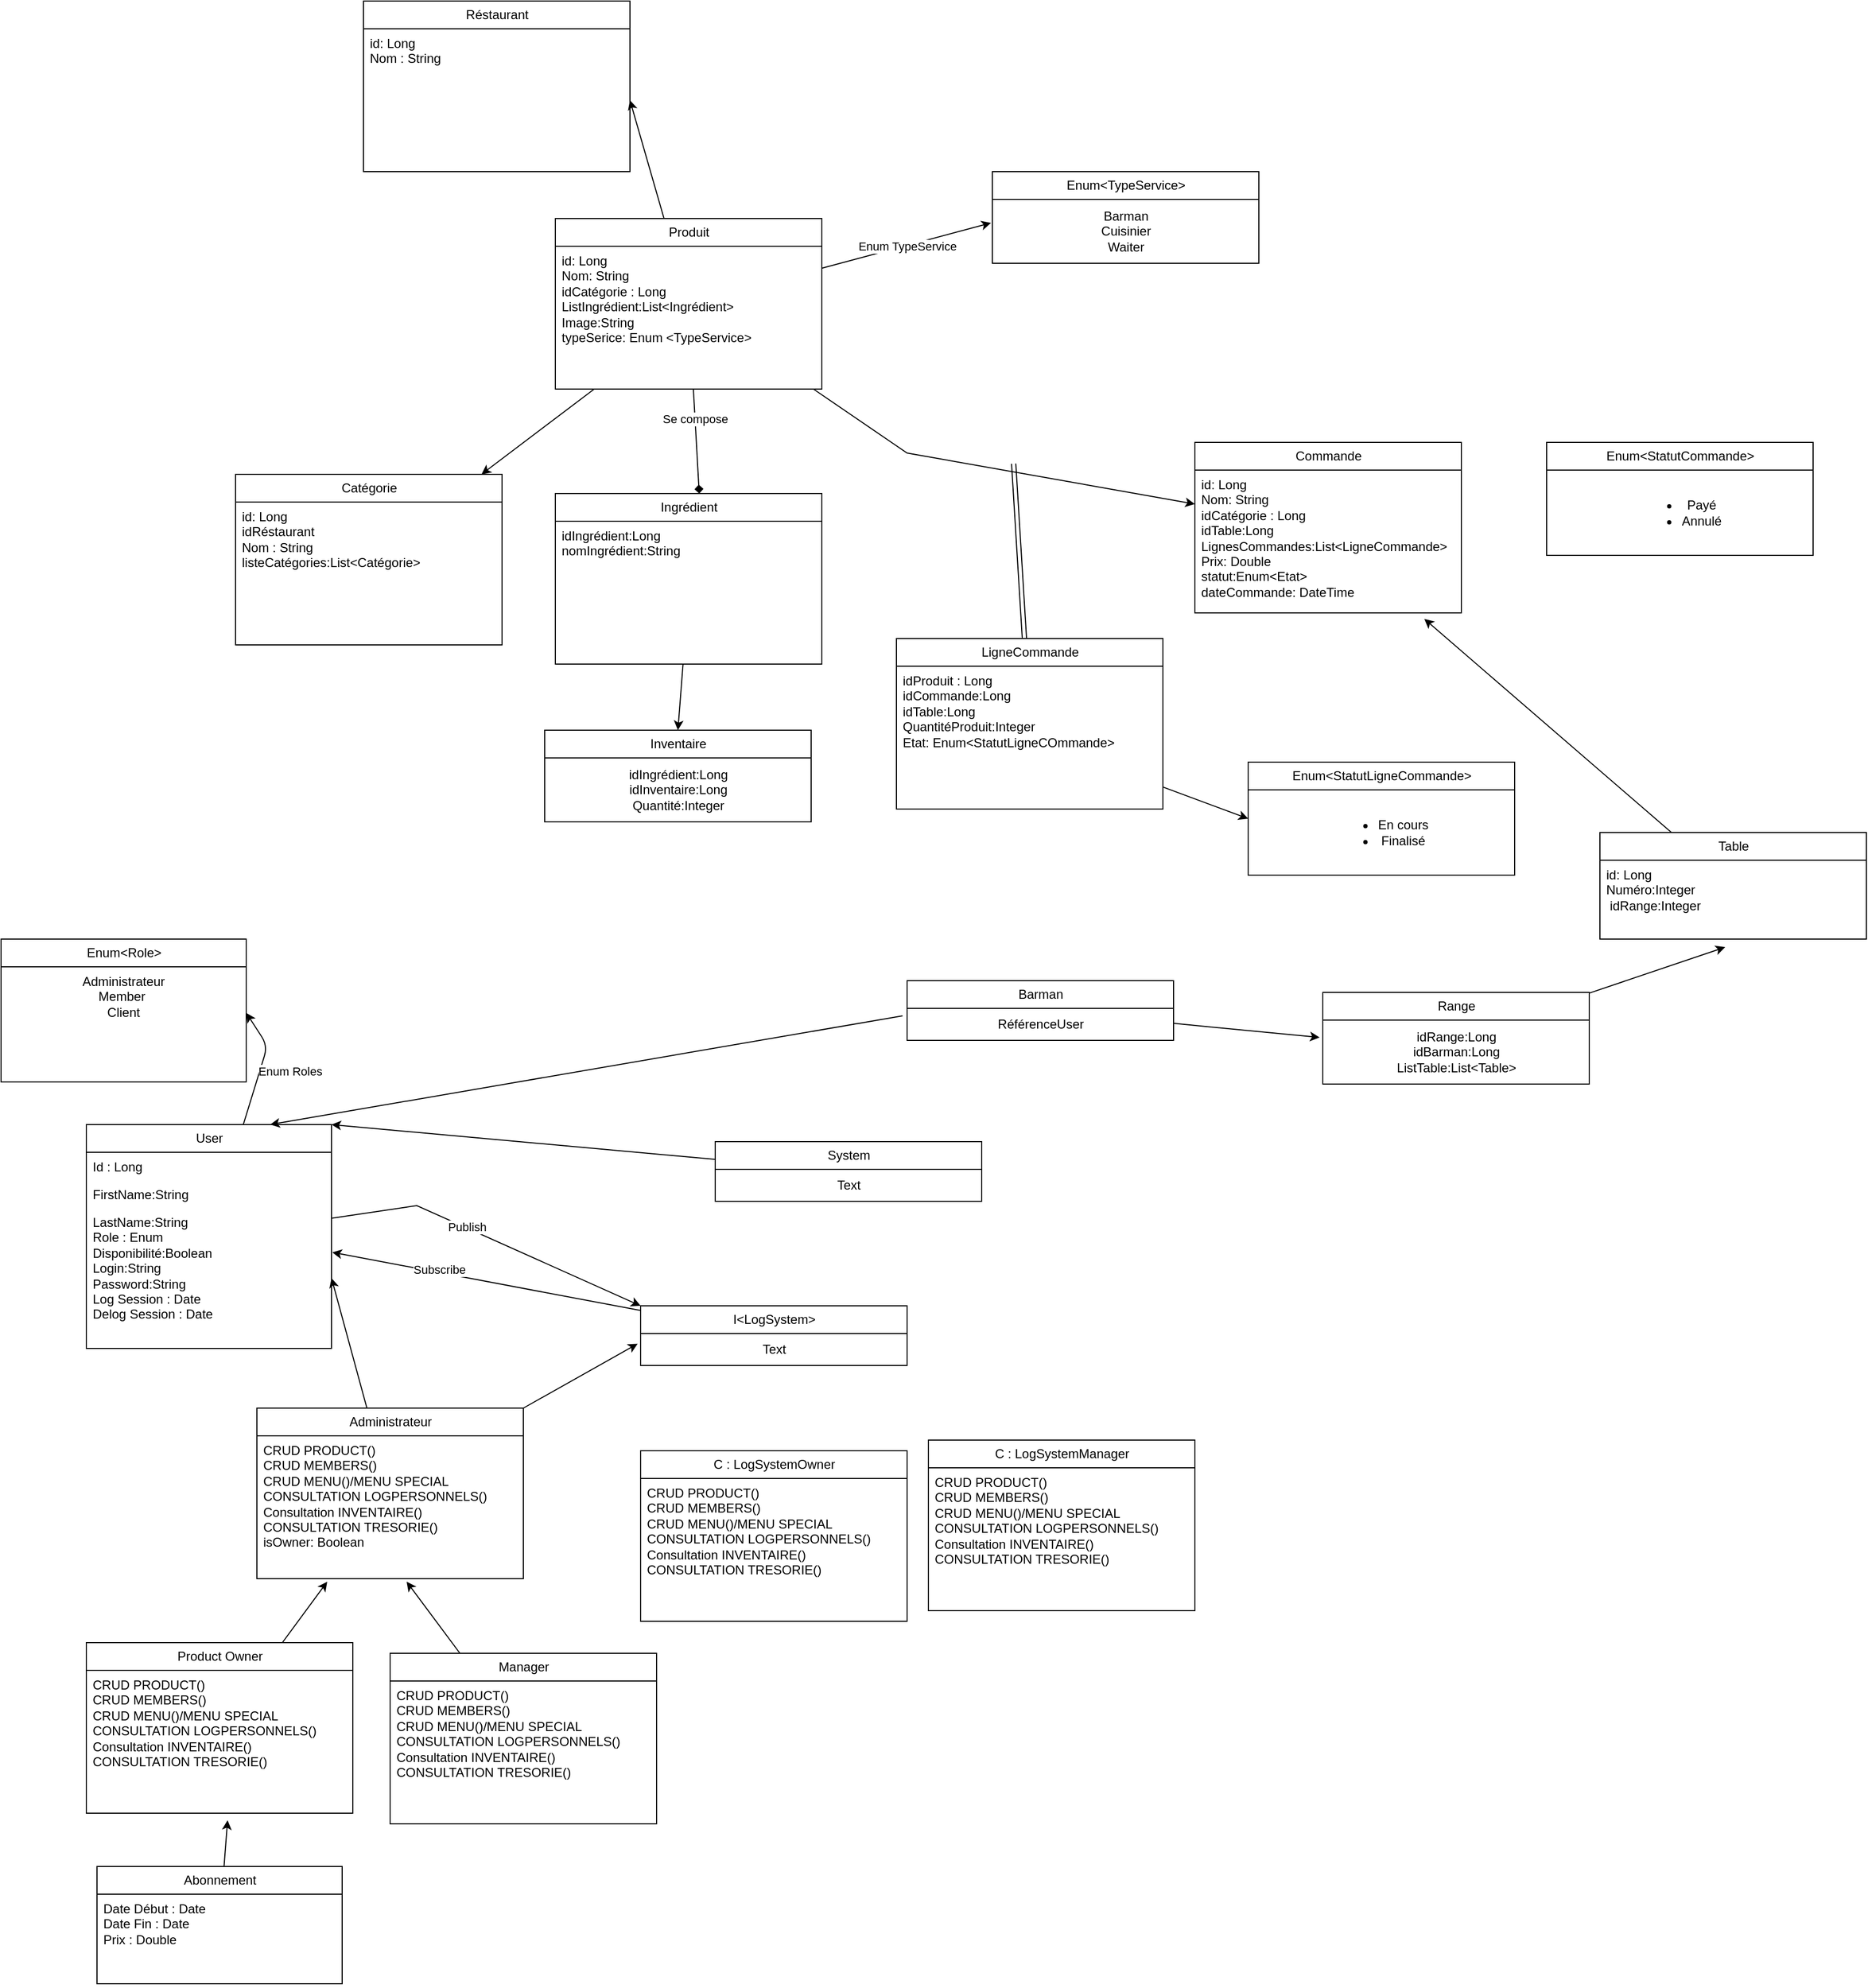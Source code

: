 <mxfile>
    <diagram id="D_yOysUz6xEoXQwPVlo7" name="Page-1">
        <mxGraphModel dx="742" dy="1527" grid="1" gridSize="10" guides="1" tooltips="1" connect="1" arrows="1" fold="1" page="1" pageScale="1" pageWidth="850" pageHeight="1100" math="0" shadow="0">
            <root>
                <mxCell id="0"/>
                <mxCell id="1" parent="0"/>
                <mxCell id="24" style="edgeStyle=none;html=1;entryX=1;entryY=0.4;entryDx=0;entryDy=0;entryPerimeter=0;" parent="1" source="16" target="22" edge="1">
                    <mxGeometry relative="1" as="geometry">
                        <Array as="points">
                            <mxPoint x="310" y="130"/>
                        </Array>
                    </mxGeometry>
                </mxCell>
                <mxCell id="50" value="Enum Roles" style="edgeLabel;html=1;align=center;verticalAlign=middle;resizable=0;points=[];" parent="24" vertex="1" connectable="0">
                    <mxGeometry x="-0.051" y="-4" relative="1" as="geometry">
                        <mxPoint x="24" as="offset"/>
                    </mxGeometry>
                </mxCell>
                <mxCell id="46" style="edgeStyle=none;rounded=0;html=1;entryX=0;entryY=0;entryDx=0;entryDy=0;" parent="1" source="16" target="30" edge="1">
                    <mxGeometry relative="1" as="geometry">
                        <Array as="points">
                            <mxPoint x="450" y="280"/>
                        </Array>
                    </mxGeometry>
                </mxCell>
                <mxCell id="47" value="Publish" style="edgeLabel;html=1;align=center;verticalAlign=middle;resizable=0;points=[];" parent="46" vertex="1" connectable="0">
                    <mxGeometry x="-0.159" y="2" relative="1" as="geometry">
                        <mxPoint y="1" as="offset"/>
                    </mxGeometry>
                </mxCell>
                <mxCell id="16" value="User" style="swimlane;fontStyle=0;childLayout=stackLayout;horizontal=1;startSize=26;fillColor=none;horizontalStack=0;resizeParent=1;resizeParentMax=0;resizeLast=0;collapsible=1;marginBottom=0;html=1;strokeColor=default;" parent="1" vertex="1">
                    <mxGeometry x="140" y="204" width="230" height="210" as="geometry"/>
                </mxCell>
                <mxCell id="17" value="Id : Long" style="text;strokeColor=none;fillColor=none;align=left;verticalAlign=top;spacingLeft=4;spacingRight=4;overflow=hidden;rotatable=0;points=[[0,0.5],[1,0.5]];portConstraint=eastwest;whiteSpace=wrap;html=1;" parent="16" vertex="1">
                    <mxGeometry y="26" width="230" height="26" as="geometry"/>
                </mxCell>
                <mxCell id="18" value="FirstName:String" style="text;strokeColor=none;fillColor=none;align=left;verticalAlign=top;spacingLeft=4;spacingRight=4;overflow=hidden;rotatable=0;points=[[0,0.5],[1,0.5]];portConstraint=eastwest;whiteSpace=wrap;html=1;" parent="16" vertex="1">
                    <mxGeometry y="52" width="230" height="26" as="geometry"/>
                </mxCell>
                <mxCell id="19" value="LastName:String&lt;br&gt;Role : Enum&amp;nbsp;&lt;br&gt;Disponibilité:Boolean&lt;br&gt;Login:String&lt;br&gt;Password:String&lt;br&gt;Log Session : Date&lt;br&gt;Delog Session : Date" style="text;strokeColor=none;fillColor=none;align=left;verticalAlign=top;spacingLeft=4;spacingRight=4;overflow=hidden;rotatable=0;points=[[0,0.5],[1,0.5]];portConstraint=eastwest;whiteSpace=wrap;html=1;" parent="16" vertex="1">
                    <mxGeometry y="78" width="230" height="132" as="geometry"/>
                </mxCell>
                <mxCell id="20" value="Enum&amp;lt;Role&amp;gt;" style="swimlane;fontStyle=0;childLayout=stackLayout;horizontal=1;startSize=26;fillColor=none;horizontalStack=0;resizeParent=1;resizeParentMax=0;resizeLast=0;collapsible=1;marginBottom=0;html=1;strokeColor=default;" parent="1" vertex="1">
                    <mxGeometry x="60" y="30" width="230" height="134" as="geometry"/>
                </mxCell>
                <mxCell id="22" value="Administrateur&lt;br&gt;Member&amp;nbsp;&lt;br&gt;&lt;span style=&quot;background-color: initial;&quot;&gt;Client&lt;br&gt;&lt;/span&gt;" style="text;strokeColor=none;fillColor=none;align=center;verticalAlign=top;spacingLeft=4;spacingRight=4;overflow=hidden;rotatable=0;points=[[0,0.5],[1,0.5]];portConstraint=eastwest;whiteSpace=wrap;html=1;" parent="20" vertex="1">
                    <mxGeometry y="26" width="230" height="108" as="geometry"/>
                </mxCell>
                <mxCell id="29" style="edgeStyle=none;html=1;entryX=1;entryY=0.5;entryDx=0;entryDy=0;" parent="1" source="25" target="19" edge="1">
                    <mxGeometry relative="1" as="geometry"/>
                </mxCell>
                <mxCell id="25" value="Administrateur" style="swimlane;fontStyle=0;childLayout=stackLayout;horizontal=1;startSize=26;fillColor=none;horizontalStack=0;resizeParent=1;resizeParentMax=0;resizeLast=0;collapsible=1;marginBottom=0;html=1;strokeColor=default;" parent="1" vertex="1">
                    <mxGeometry x="300" y="470" width="250" height="160" as="geometry"/>
                </mxCell>
                <mxCell id="28" value="CRUD PRODUCT()&lt;br&gt;CRUD MEMBERS()&lt;br&gt;CRUD MENU()/MENU SPECIAL&lt;br&gt;CONSULTATION LOGPERSONNELS()&lt;br&gt;Consultation INVENTAIRE()&lt;br&gt;CONSULTATION TRESORIE()&lt;br&gt;isOwner: Boolean" style="text;strokeColor=none;fillColor=none;align=left;verticalAlign=top;spacingLeft=4;spacingRight=4;overflow=hidden;rotatable=0;points=[[0,0.5],[1,0.5]];portConstraint=eastwest;whiteSpace=wrap;html=1;" parent="25" vertex="1">
                    <mxGeometry y="26" width="250" height="134" as="geometry"/>
                </mxCell>
                <mxCell id="48" style="edgeStyle=none;rounded=0;html=1;entryX=1.003;entryY=0.317;entryDx=0;entryDy=0;entryPerimeter=0;" parent="1" source="30" target="19" edge="1">
                    <mxGeometry relative="1" as="geometry"/>
                </mxCell>
                <mxCell id="49" value="Subscribe" style="edgeLabel;html=1;align=center;verticalAlign=middle;resizable=0;points=[];" parent="48" vertex="1" connectable="0">
                    <mxGeometry x="0.31" y="-4" relative="1" as="geometry">
                        <mxPoint y="1" as="offset"/>
                    </mxGeometry>
                </mxCell>
                <mxCell id="30" value="I&amp;lt;LogSystem&amp;gt;" style="swimlane;fontStyle=0;childLayout=stackLayout;horizontal=1;startSize=26;fillColor=none;horizontalStack=0;resizeParent=1;resizeParentMax=0;resizeLast=0;collapsible=1;marginBottom=0;html=1;strokeColor=default;" parent="1" vertex="1">
                    <mxGeometry x="660" y="374" width="250" height="56" as="geometry"/>
                </mxCell>
                <mxCell id="53" value="Text" style="text;html=1;align=center;verticalAlign=middle;resizable=0;points=[];autosize=1;strokeColor=none;fillColor=none;" parent="30" vertex="1">
                    <mxGeometry y="26" width="250" height="30" as="geometry"/>
                </mxCell>
                <mxCell id="32" style="edgeStyle=none;html=1;entryX=-0.011;entryY=0.32;entryDx=0;entryDy=0;exitX=1;exitY=0;exitDx=0;exitDy=0;entryPerimeter=0;" parent="1" source="25" target="53" edge="1">
                    <mxGeometry relative="1" as="geometry">
                        <mxPoint x="610" y="420" as="sourcePoint"/>
                        <mxPoint x="660" y="467" as="targetPoint"/>
                    </mxGeometry>
                </mxCell>
                <mxCell id="37" style="edgeStyle=none;html=1;entryX=0.264;entryY=1.021;entryDx=0;entryDy=0;entryPerimeter=0;" parent="1" source="33" target="28" edge="1">
                    <mxGeometry relative="1" as="geometry"/>
                </mxCell>
                <mxCell id="33" value="Product Owner" style="swimlane;fontStyle=0;childLayout=stackLayout;horizontal=1;startSize=26;fillColor=none;horizontalStack=0;resizeParent=1;resizeParentMax=0;resizeLast=0;collapsible=1;marginBottom=0;html=1;strokeColor=default;" parent="1" vertex="1">
                    <mxGeometry x="140" y="690" width="250" height="160" as="geometry">
                        <mxRectangle x="140" y="690" width="120" height="30" as="alternateBounds"/>
                    </mxGeometry>
                </mxCell>
                <mxCell id="34" value="CRUD PRODUCT()&lt;br&gt;CRUD MEMBERS()&lt;br&gt;CRUD MENU()/MENU SPECIAL&lt;br&gt;CONSULTATION LOGPERSONNELS()&lt;br&gt;Consultation INVENTAIRE()&lt;br&gt;CONSULTATION TRESORIE()&lt;br&gt;" style="text;strokeColor=none;fillColor=none;align=left;verticalAlign=top;spacingLeft=4;spacingRight=4;overflow=hidden;rotatable=0;points=[[0,0.5],[1,0.5]];portConstraint=eastwest;whiteSpace=wrap;html=1;" parent="33" vertex="1">
                    <mxGeometry y="26" width="250" height="134" as="geometry"/>
                </mxCell>
                <mxCell id="38" style="edgeStyle=none;html=1;entryX=0.562;entryY=1.021;entryDx=0;entryDy=0;entryPerimeter=0;" parent="1" source="35" target="28" edge="1">
                    <mxGeometry relative="1" as="geometry"/>
                </mxCell>
                <mxCell id="35" value="Manager" style="swimlane;fontStyle=0;childLayout=stackLayout;horizontal=1;startSize=26;fillColor=none;horizontalStack=0;resizeParent=1;resizeParentMax=0;resizeLast=0;collapsible=1;marginBottom=0;html=1;strokeColor=default;" parent="1" vertex="1">
                    <mxGeometry x="425" y="700" width="250" height="160" as="geometry">
                        <mxRectangle x="425" y="700" width="90" height="30" as="alternateBounds"/>
                    </mxGeometry>
                </mxCell>
                <mxCell id="36" value="CRUD PRODUCT()&lt;br&gt;CRUD MEMBERS()&lt;br&gt;CRUD MENU()/MENU SPECIAL&lt;br&gt;CONSULTATION LOGPERSONNELS()&lt;br&gt;Consultation INVENTAIRE()&lt;br&gt;CONSULTATION TRESORIE()&lt;br&gt;" style="text;strokeColor=none;fillColor=none;align=left;verticalAlign=top;spacingLeft=4;spacingRight=4;overflow=hidden;rotatable=0;points=[[0,0.5],[1,0.5]];portConstraint=eastwest;whiteSpace=wrap;html=1;" parent="35" vertex="1">
                    <mxGeometry y="26" width="250" height="134" as="geometry"/>
                </mxCell>
                <mxCell id="54" value="C : LogSystemOwner" style="swimlane;fontStyle=0;childLayout=stackLayout;horizontal=1;startSize=26;fillColor=none;horizontalStack=0;resizeParent=1;resizeParentMax=0;resizeLast=0;collapsible=1;marginBottom=0;html=1;strokeColor=default;" parent="1" vertex="1">
                    <mxGeometry x="660" y="510" width="250" height="160" as="geometry"/>
                </mxCell>
                <mxCell id="55" value="CRUD PRODUCT()&lt;br&gt;CRUD MEMBERS()&lt;br&gt;CRUD MENU()/MENU SPECIAL&lt;br&gt;CONSULTATION LOGPERSONNELS()&lt;br&gt;Consultation INVENTAIRE()&lt;br&gt;CONSULTATION TRESORIE()&lt;br&gt;" style="text;strokeColor=none;fillColor=none;align=left;verticalAlign=top;spacingLeft=4;spacingRight=4;overflow=hidden;rotatable=0;points=[[0,0.5],[1,0.5]];portConstraint=eastwest;whiteSpace=wrap;html=1;" parent="54" vertex="1">
                    <mxGeometry y="26" width="250" height="134" as="geometry"/>
                </mxCell>
                <mxCell id="56" value="C : LogSystemManager" style="swimlane;fontStyle=0;childLayout=stackLayout;horizontal=1;startSize=26;fillColor=none;horizontalStack=0;resizeParent=1;resizeParentMax=0;resizeLast=0;collapsible=1;marginBottom=0;html=1;strokeColor=default;" parent="1" vertex="1">
                    <mxGeometry x="930" y="500" width="250" height="160" as="geometry"/>
                </mxCell>
                <mxCell id="57" value="CRUD PRODUCT()&lt;br&gt;CRUD MEMBERS()&lt;br&gt;CRUD MENU()/MENU SPECIAL&lt;br&gt;CONSULTATION LOGPERSONNELS()&lt;br&gt;Consultation INVENTAIRE()&lt;br&gt;CONSULTATION TRESORIE()&lt;br&gt;" style="text;strokeColor=none;fillColor=none;align=left;verticalAlign=top;spacingLeft=4;spacingRight=4;overflow=hidden;rotatable=0;points=[[0,0.5],[1,0.5]];portConstraint=eastwest;whiteSpace=wrap;html=1;" parent="56" vertex="1">
                    <mxGeometry y="26" width="250" height="134" as="geometry"/>
                </mxCell>
                <mxCell id="62" style="edgeStyle=none;rounded=0;html=1;entryX=0.53;entryY=1.049;entryDx=0;entryDy=0;entryPerimeter=0;" parent="1" source="60" target="34" edge="1">
                    <mxGeometry relative="1" as="geometry"/>
                </mxCell>
                <mxCell id="60" value="Abonnement" style="swimlane;fontStyle=0;childLayout=stackLayout;horizontal=1;startSize=26;fillColor=none;horizontalStack=0;resizeParent=1;resizeParentMax=0;resizeLast=0;collapsible=1;marginBottom=0;html=1;strokeColor=default;" parent="1" vertex="1">
                    <mxGeometry x="150" y="900" width="230" height="110" as="geometry">
                        <mxRectangle x="140" y="690" width="120" height="30" as="alternateBounds"/>
                    </mxGeometry>
                </mxCell>
                <mxCell id="61" value="Date Début : Date&lt;br&gt;Date Fin : Date&lt;br&gt;Prix : Double" style="text;strokeColor=none;fillColor=none;align=left;verticalAlign=top;spacingLeft=4;spacingRight=4;overflow=hidden;rotatable=0;points=[[0,0.5],[1,0.5]];portConstraint=eastwest;whiteSpace=wrap;html=1;" parent="60" vertex="1">
                    <mxGeometry y="26" width="230" height="84" as="geometry"/>
                </mxCell>
                <mxCell id="65" style="edgeStyle=none;rounded=0;html=1;entryX=1;entryY=0;entryDx=0;entryDy=0;" parent="1" source="63" target="16" edge="1">
                    <mxGeometry relative="1" as="geometry"/>
                </mxCell>
                <mxCell id="63" value="System" style="swimlane;fontStyle=0;childLayout=stackLayout;horizontal=1;startSize=26;fillColor=none;horizontalStack=0;resizeParent=1;resizeParentMax=0;resizeLast=0;collapsible=1;marginBottom=0;html=1;strokeColor=default;" parent="1" vertex="1">
                    <mxGeometry x="730" y="220" width="250" height="56" as="geometry"/>
                </mxCell>
                <mxCell id="64" value="Text" style="text;html=1;align=center;verticalAlign=middle;resizable=0;points=[];autosize=1;strokeColor=none;fillColor=none;" parent="63" vertex="1">
                    <mxGeometry y="26" width="250" height="30" as="geometry"/>
                </mxCell>
                <mxCell id="75" style="edgeStyle=none;rounded=0;html=1;entryX=1;entryY=0.5;entryDx=0;entryDy=0;" parent="1" source="66" target="73" edge="1">
                    <mxGeometry relative="1" as="geometry"/>
                </mxCell>
                <mxCell id="78" style="edgeStyle=none;rounded=0;html=1;entryX=0.54;entryY=0;entryDx=0;entryDy=0;entryPerimeter=0;endArrow=diamond;endFill=1;" parent="1" source="66" target="76" edge="1">
                    <mxGeometry relative="1" as="geometry"/>
                </mxCell>
                <mxCell id="79" value="Se compose" style="edgeLabel;html=1;align=center;verticalAlign=middle;resizable=0;points=[];" parent="78" vertex="1" connectable="0">
                    <mxGeometry x="-0.431" relative="1" as="geometry">
                        <mxPoint as="offset"/>
                    </mxGeometry>
                </mxCell>
                <mxCell id="87" style="edgeStyle=none;rounded=0;html=1;endArrow=classic;endFill=1;" parent="1" source="66" target="81" edge="1">
                    <mxGeometry relative="1" as="geometry">
                        <Array as="points">
                            <mxPoint x="910" y="-426"/>
                        </Array>
                    </mxGeometry>
                </mxCell>
                <mxCell id="121" style="edgeStyle=none;html=1;entryX=-0.005;entryY=0.369;entryDx=0;entryDy=0;entryPerimeter=0;" edge="1" parent="1" source="66" target="117">
                    <mxGeometry relative="1" as="geometry"/>
                </mxCell>
                <mxCell id="122" value="Enum TypeService" style="edgeLabel;html=1;align=center;verticalAlign=middle;resizable=0;points=[];" vertex="1" connectable="0" parent="121">
                    <mxGeometry x="-0.289" y="2" relative="1" as="geometry">
                        <mxPoint x="24" y="-4" as="offset"/>
                    </mxGeometry>
                </mxCell>
                <mxCell id="66" value="Produit" style="swimlane;fontStyle=0;childLayout=stackLayout;horizontal=1;startSize=26;fillColor=none;horizontalStack=0;resizeParent=1;resizeParentMax=0;resizeLast=0;collapsible=1;marginBottom=0;html=1;strokeColor=default;" parent="1" vertex="1">
                    <mxGeometry x="580" y="-646" width="250" height="160" as="geometry"/>
                </mxCell>
                <mxCell id="67" value="id: Long&amp;nbsp;&lt;br&gt;Nom: String&lt;br&gt;idCatégorie : Long&lt;br&gt;ListIngrédient:List&amp;lt;Ingrédient&amp;gt;&lt;br&gt;Image:String&lt;br&gt;typeSerice: Enum &amp;lt;TypeService&amp;gt;" style="text;strokeColor=none;fillColor=none;align=left;verticalAlign=top;spacingLeft=4;spacingRight=4;overflow=hidden;rotatable=0;points=[[0,0.5],[1,0.5]];portConstraint=eastwest;whiteSpace=wrap;html=1;" parent="66" vertex="1">
                    <mxGeometry y="26" width="250" height="134" as="geometry"/>
                </mxCell>
                <mxCell id="68" value="Catégorie" style="swimlane;fontStyle=0;childLayout=stackLayout;horizontal=1;startSize=26;fillColor=none;horizontalStack=0;resizeParent=1;resizeParentMax=0;resizeLast=0;collapsible=1;marginBottom=0;html=1;strokeColor=default;" parent="1" vertex="1">
                    <mxGeometry x="280" y="-406" width="250" height="160" as="geometry"/>
                </mxCell>
                <mxCell id="69" value="id: Long&amp;nbsp;&lt;br&gt;idRéstaurant&lt;br&gt;Nom : String&lt;br&gt;listeCatégories:List&amp;lt;Catégorie&amp;gt;" style="text;strokeColor=none;fillColor=none;align=left;verticalAlign=top;spacingLeft=4;spacingRight=4;overflow=hidden;rotatable=0;points=[[0,0.5],[1,0.5]];portConstraint=eastwest;whiteSpace=wrap;html=1;" parent="68" vertex="1">
                    <mxGeometry y="26" width="250" height="134" as="geometry"/>
                </mxCell>
                <mxCell id="72" value="Réstaurant" style="swimlane;fontStyle=0;childLayout=stackLayout;horizontal=1;startSize=26;fillColor=none;horizontalStack=0;resizeParent=1;resizeParentMax=0;resizeLast=0;collapsible=1;marginBottom=0;html=1;strokeColor=default;" parent="1" vertex="1">
                    <mxGeometry x="400" y="-850" width="250" height="160" as="geometry"/>
                </mxCell>
                <mxCell id="73" value="id: Long&amp;nbsp;&lt;br&gt;Nom : String" style="text;strokeColor=none;fillColor=none;align=left;verticalAlign=top;spacingLeft=4;spacingRight=4;overflow=hidden;rotatable=0;points=[[0,0.5],[1,0.5]];portConstraint=eastwest;whiteSpace=wrap;html=1;" parent="72" vertex="1">
                    <mxGeometry y="26" width="250" height="134" as="geometry"/>
                </mxCell>
                <mxCell id="76" value="Ingrédient" style="swimlane;fontStyle=0;childLayout=stackLayout;horizontal=1;startSize=26;fillColor=none;horizontalStack=0;resizeParent=1;resizeParentMax=0;resizeLast=0;collapsible=1;marginBottom=0;html=1;strokeColor=default;" parent="1" vertex="1">
                    <mxGeometry x="580" y="-388" width="250" height="160" as="geometry"/>
                </mxCell>
                <mxCell id="77" value="idIngrédient:Long&lt;br&gt;nomIngrédient:String" style="text;strokeColor=none;fillColor=none;align=left;verticalAlign=top;spacingLeft=4;spacingRight=4;overflow=hidden;rotatable=0;points=[[0,0.5],[1,0.5]];portConstraint=eastwest;whiteSpace=wrap;html=1;" parent="76" vertex="1">
                    <mxGeometry y="26" width="250" height="134" as="geometry"/>
                </mxCell>
                <mxCell id="80" style="edgeStyle=none;rounded=0;html=1;endArrow=classic;endFill=1;" parent="1" source="67" target="68" edge="1">
                    <mxGeometry relative="1" as="geometry"/>
                </mxCell>
                <mxCell id="81" value="Commande" style="swimlane;fontStyle=0;childLayout=stackLayout;horizontal=1;startSize=26;fillColor=none;horizontalStack=0;resizeParent=1;resizeParentMax=0;resizeLast=0;collapsible=1;marginBottom=0;html=1;strokeColor=default;" parent="1" vertex="1">
                    <mxGeometry x="1180" y="-436" width="250" height="160" as="geometry"/>
                </mxCell>
                <mxCell id="82" value="id: Long&amp;nbsp;&lt;br&gt;Nom: String&lt;br&gt;idCatégorie : Long&lt;br&gt;idTable:Long&lt;br&gt;LignesCommandes:List&amp;lt;LigneCommande&amp;gt;&lt;br&gt;Prix: Double&lt;br&gt;statut:Enum&amp;lt;Etat&amp;gt;&lt;br&gt;dateCommande: DateTime" style="text;strokeColor=none;fillColor=none;align=left;verticalAlign=top;spacingLeft=4;spacingRight=4;overflow=hidden;rotatable=0;points=[[0,0.5],[1,0.5]];portConstraint=eastwest;whiteSpace=wrap;html=1;" parent="81" vertex="1">
                    <mxGeometry y="26" width="250" height="134" as="geometry"/>
                </mxCell>
                <mxCell id="88" style="edgeStyle=none;rounded=0;html=1;endArrow=classic;endFill=1;shape=link;" parent="1" source="83" edge="1">
                    <mxGeometry relative="1" as="geometry">
                        <mxPoint x="1010" y="-416" as="targetPoint"/>
                    </mxGeometry>
                </mxCell>
                <mxCell id="83" value="LigneCommande" style="swimlane;fontStyle=0;childLayout=stackLayout;horizontal=1;startSize=26;fillColor=none;horizontalStack=0;resizeParent=1;resizeParentMax=0;resizeLast=0;collapsible=1;marginBottom=0;html=1;strokeColor=default;" parent="1" vertex="1">
                    <mxGeometry x="900" y="-252" width="250" height="160" as="geometry"/>
                </mxCell>
                <mxCell id="84" value="idProduit : Long&lt;br&gt;idCommande:Long&lt;br&gt;idTable:Long&lt;br&gt;QuantitéProduit:Integer&lt;br&gt;Etat: Enum&amp;lt;StatutLigneCOmmande&amp;gt;" style="text;strokeColor=none;fillColor=none;align=left;verticalAlign=top;spacingLeft=4;spacingRight=4;overflow=hidden;rotatable=0;points=[[0,0.5],[1,0.5]];portConstraint=eastwest;whiteSpace=wrap;html=1;" parent="83" vertex="1">
                    <mxGeometry y="26" width="250" height="134" as="geometry"/>
                </mxCell>
                <mxCell id="89" value="Inventaire" style="swimlane;fontStyle=0;childLayout=stackLayout;horizontal=1;startSize=26;fillColor=none;horizontalStack=0;resizeParent=1;resizeParentMax=0;resizeLast=0;collapsible=1;marginBottom=0;html=1;strokeColor=default;" parent="1" vertex="1">
                    <mxGeometry x="570" y="-166" width="250" height="86" as="geometry"/>
                </mxCell>
                <mxCell id="94" value="idIngrédient:Long&lt;br&gt;idInventaire:Long&lt;br&gt;Quantité:Integer" style="text;html=1;align=center;verticalAlign=middle;resizable=0;points=[];autosize=1;strokeColor=none;fillColor=none;" parent="89" vertex="1">
                    <mxGeometry y="26" width="250" height="60" as="geometry"/>
                </mxCell>
                <mxCell id="93" style="edgeStyle=none;rounded=0;html=1;entryX=0.5;entryY=0;entryDx=0;entryDy=0;endArrow=classic;endFill=1;" parent="1" source="77" target="89" edge="1">
                    <mxGeometry relative="1" as="geometry"/>
                </mxCell>
                <mxCell id="97" style="edgeStyle=none;html=1;entryX=0.861;entryY=1.042;entryDx=0;entryDy=0;entryPerimeter=0;" edge="1" parent="1" source="95" target="82">
                    <mxGeometry relative="1" as="geometry"/>
                </mxCell>
                <mxCell id="95" value="Table" style="swimlane;fontStyle=0;childLayout=stackLayout;horizontal=1;startSize=26;fillColor=none;horizontalStack=0;resizeParent=1;resizeParentMax=0;resizeLast=0;collapsible=1;marginBottom=0;html=1;strokeColor=default;shadow=0;" vertex="1" parent="1">
                    <mxGeometry x="1560" y="-70" width="250" height="100" as="geometry"/>
                </mxCell>
                <mxCell id="96" value="id: Long&amp;nbsp;&lt;br&gt;Numéro:Integer&lt;br&gt;&amp;nbsp;idRange:Integer" style="text;strokeColor=none;fillColor=none;align=left;verticalAlign=top;spacingLeft=4;spacingRight=4;overflow=hidden;rotatable=0;points=[[0,0.5],[1,0.5]];portConstraint=eastwest;whiteSpace=wrap;html=1;" vertex="1" parent="95">
                    <mxGeometry y="26" width="250" height="74" as="geometry"/>
                </mxCell>
                <mxCell id="103" value="Enum&amp;lt;StatutLigneCommande&amp;gt;" style="swimlane;fontStyle=0;childLayout=stackLayout;horizontal=1;startSize=26;fillColor=none;horizontalStack=0;resizeParent=1;resizeParentMax=0;resizeLast=0;collapsible=1;marginBottom=0;html=1;strokeColor=default;" vertex="1" parent="1">
                    <mxGeometry x="1230" y="-136" width="250" height="106" as="geometry"/>
                </mxCell>
                <mxCell id="105" value="&lt;ul&gt;&lt;li&gt;En cours&lt;/li&gt;&lt;li&gt;Finalisé&lt;/li&gt;&lt;/ul&gt;" style="text;html=1;align=center;verticalAlign=middle;resizable=0;points=[];autosize=1;strokeColor=none;fillColor=none;shadow=0;" vertex="1" parent="103">
                    <mxGeometry y="26" width="250" height="80" as="geometry"/>
                </mxCell>
                <mxCell id="113" style="edgeStyle=none;html=1;entryX=-0.012;entryY=0.271;entryDx=0;entryDy=0;entryPerimeter=0;" edge="1" parent="1" source="107" target="112">
                    <mxGeometry relative="1" as="geometry"/>
                </mxCell>
                <mxCell id="107" value="Barman" style="swimlane;fontStyle=0;childLayout=stackLayout;horizontal=1;startSize=26;fillColor=none;horizontalStack=0;resizeParent=1;resizeParentMax=0;resizeLast=0;collapsible=1;marginBottom=0;html=1;strokeColor=default;" vertex="1" parent="1">
                    <mxGeometry x="910" y="69" width="250" height="56" as="geometry"/>
                </mxCell>
                <mxCell id="109" value="RéférenceUser" style="text;html=1;align=center;verticalAlign=middle;resizable=0;points=[];autosize=1;strokeColor=none;fillColor=none;" vertex="1" parent="107">
                    <mxGeometry y="26" width="250" height="30" as="geometry"/>
                </mxCell>
                <mxCell id="110" style="edgeStyle=none;html=1;entryX=0.75;entryY=0;entryDx=0;entryDy=0;exitX=-0.017;exitY=0.233;exitDx=0;exitDy=0;exitPerimeter=0;" edge="1" parent="1" source="109" target="16">
                    <mxGeometry relative="1" as="geometry"/>
                </mxCell>
                <mxCell id="114" style="edgeStyle=none;html=1;entryX=0.47;entryY=1.102;entryDx=0;entryDy=0;entryPerimeter=0;" edge="1" parent="1" source="111" target="96">
                    <mxGeometry relative="1" as="geometry"/>
                </mxCell>
                <mxCell id="111" value="Range" style="swimlane;fontStyle=0;childLayout=stackLayout;horizontal=1;startSize=26;fillColor=none;horizontalStack=0;resizeParent=1;resizeParentMax=0;resizeLast=0;collapsible=1;marginBottom=0;html=1;strokeColor=default;" vertex="1" parent="1">
                    <mxGeometry x="1300" y="80" width="250" height="86" as="geometry"/>
                </mxCell>
                <mxCell id="112" value="idRange:Long&lt;br&gt;idBarman:Long&lt;br&gt;ListTable:List&amp;lt;Table&amp;gt;&lt;br&gt;" style="text;html=1;align=center;verticalAlign=middle;resizable=0;points=[];autosize=1;strokeColor=none;fillColor=none;" vertex="1" parent="111">
                    <mxGeometry y="26" width="250" height="60" as="geometry"/>
                </mxCell>
                <mxCell id="115" value="Enum&amp;lt;TypeService&amp;gt;" style="swimlane;fontStyle=0;childLayout=stackLayout;horizontal=1;startSize=26;fillColor=none;horizontalStack=0;resizeParent=1;resizeParentMax=0;resizeLast=0;collapsible=1;marginBottom=0;html=1;strokeColor=default;" vertex="1" parent="1">
                    <mxGeometry x="990" y="-690" width="250" height="86" as="geometry"/>
                </mxCell>
                <mxCell id="117" value="Barman&lt;br&gt;Cuisinier&lt;br&gt;Waiter&lt;br&gt;" style="text;html=1;align=center;verticalAlign=middle;resizable=0;points=[];autosize=1;strokeColor=none;fillColor=none;" vertex="1" parent="115">
                    <mxGeometry y="26" width="250" height="60" as="geometry"/>
                </mxCell>
                <mxCell id="118" style="edgeStyle=none;html=1;entryX=0;entryY=0.5;entryDx=0;entryDy=0;" edge="1" parent="1" source="84" target="103">
                    <mxGeometry relative="1" as="geometry"/>
                </mxCell>
                <mxCell id="119" value="Enum&amp;lt;StatutCommande&amp;gt;" style="swimlane;fontStyle=0;childLayout=stackLayout;horizontal=1;startSize=26;fillColor=none;horizontalStack=0;resizeParent=1;resizeParentMax=0;resizeLast=0;collapsible=1;marginBottom=0;html=1;strokeColor=default;" vertex="1" parent="1">
                    <mxGeometry x="1510" y="-436" width="250" height="106" as="geometry"/>
                </mxCell>
                <mxCell id="120" value="&lt;ul&gt;&lt;li&gt;Payé&lt;/li&gt;&lt;li&gt;Annulé&lt;/li&gt;&lt;/ul&gt;" style="text;html=1;align=center;verticalAlign=middle;resizable=0;points=[];autosize=1;strokeColor=none;fillColor=none;shadow=0;" vertex="1" parent="119">
                    <mxGeometry y="26" width="250" height="80" as="geometry"/>
                </mxCell>
            </root>
        </mxGraphModel>
    </diagram>
</mxfile>